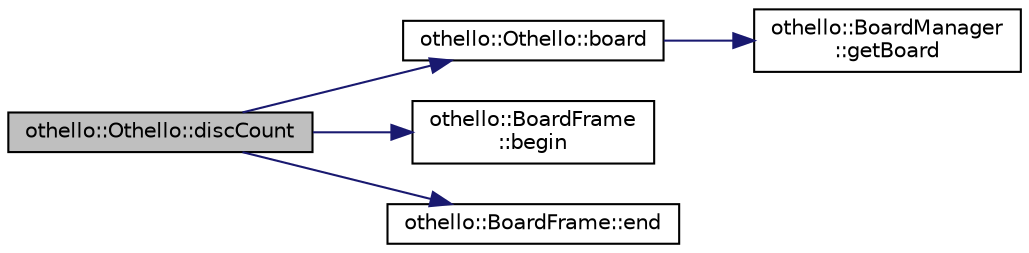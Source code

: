 digraph "othello::Othello::discCount"
{
  edge [fontname="Helvetica",fontsize="10",labelfontname="Helvetica",labelfontsize="10"];
  node [fontname="Helvetica",fontsize="10",shape=record];
  rankdir="LR";
  Node1 [label="othello::Othello::discCount",height=0.2,width=0.4,color="black", fillcolor="grey75", style="filled", fontcolor="black"];
  Node1 -> Node2 [color="midnightblue",fontsize="10",style="solid",fontname="Helvetica"];
  Node2 [label="othello::Othello::board",height=0.2,width=0.4,color="black", fillcolor="white", style="filled",URL="$d3/d01/classothello_1_1_othello.html#a8bcbe4e6b39aa06ccde496c0a58cfc33"];
  Node2 -> Node3 [color="midnightblue",fontsize="10",style="solid",fontname="Helvetica"];
  Node3 [label="othello::BoardManager\l::getBoard",height=0.2,width=0.4,color="black", fillcolor="white", style="filled",URL="$df/d71/classothello_1_1_board_manager.html#a06a219175c2f0a34cf84bab062e6ac3d"];
  Node1 -> Node4 [color="midnightblue",fontsize="10",style="solid",fontname="Helvetica"];
  Node4 [label="othello::BoardFrame\l::begin",height=0.2,width=0.4,color="black", fillcolor="white", style="filled",URL="$d0/def/classothello_1_1_board_frame.html#ae7095450c5e36db6890c69f320211742"];
  Node1 -> Node5 [color="midnightblue",fontsize="10",style="solid",fontname="Helvetica"];
  Node5 [label="othello::BoardFrame::end",height=0.2,width=0.4,color="black", fillcolor="white", style="filled",URL="$d0/def/classothello_1_1_board_frame.html#a881d3b3bc8e72fc286ff017264a1e1ed"];
}
